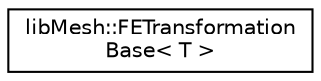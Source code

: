 digraph "类继承关系图"
{
 // INTERACTIVE_SVG=YES
  edge [fontname="Helvetica",fontsize="10",labelfontname="Helvetica",labelfontsize="10"];
  node [fontname="Helvetica",fontsize="10",shape=record];
  rankdir="LR";
  Node1 [label="libMesh::FETransformation\lBase\< T \>",height=0.2,width=0.4,color="black", fillcolor="white", style="filled",URL="$classlibMesh_1_1FETransformationBase.html",tooltip="This class handles the computation of the shape functions in the physical domain. ..."];
}

